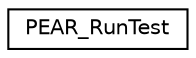 digraph "Graphical Class Hierarchy"
{
 // LATEX_PDF_SIZE
  edge [fontname="Helvetica",fontsize="10",labelfontname="Helvetica",labelfontsize="10"];
  node [fontname="Helvetica",fontsize="10",shape=record];
  rankdir="LR";
  Node0 [label="PEAR_RunTest",height=0.2,width=0.4,color="black", fillcolor="white", style="filled",URL="$classPEAR__RunTest.html",tooltip=" "];
}
